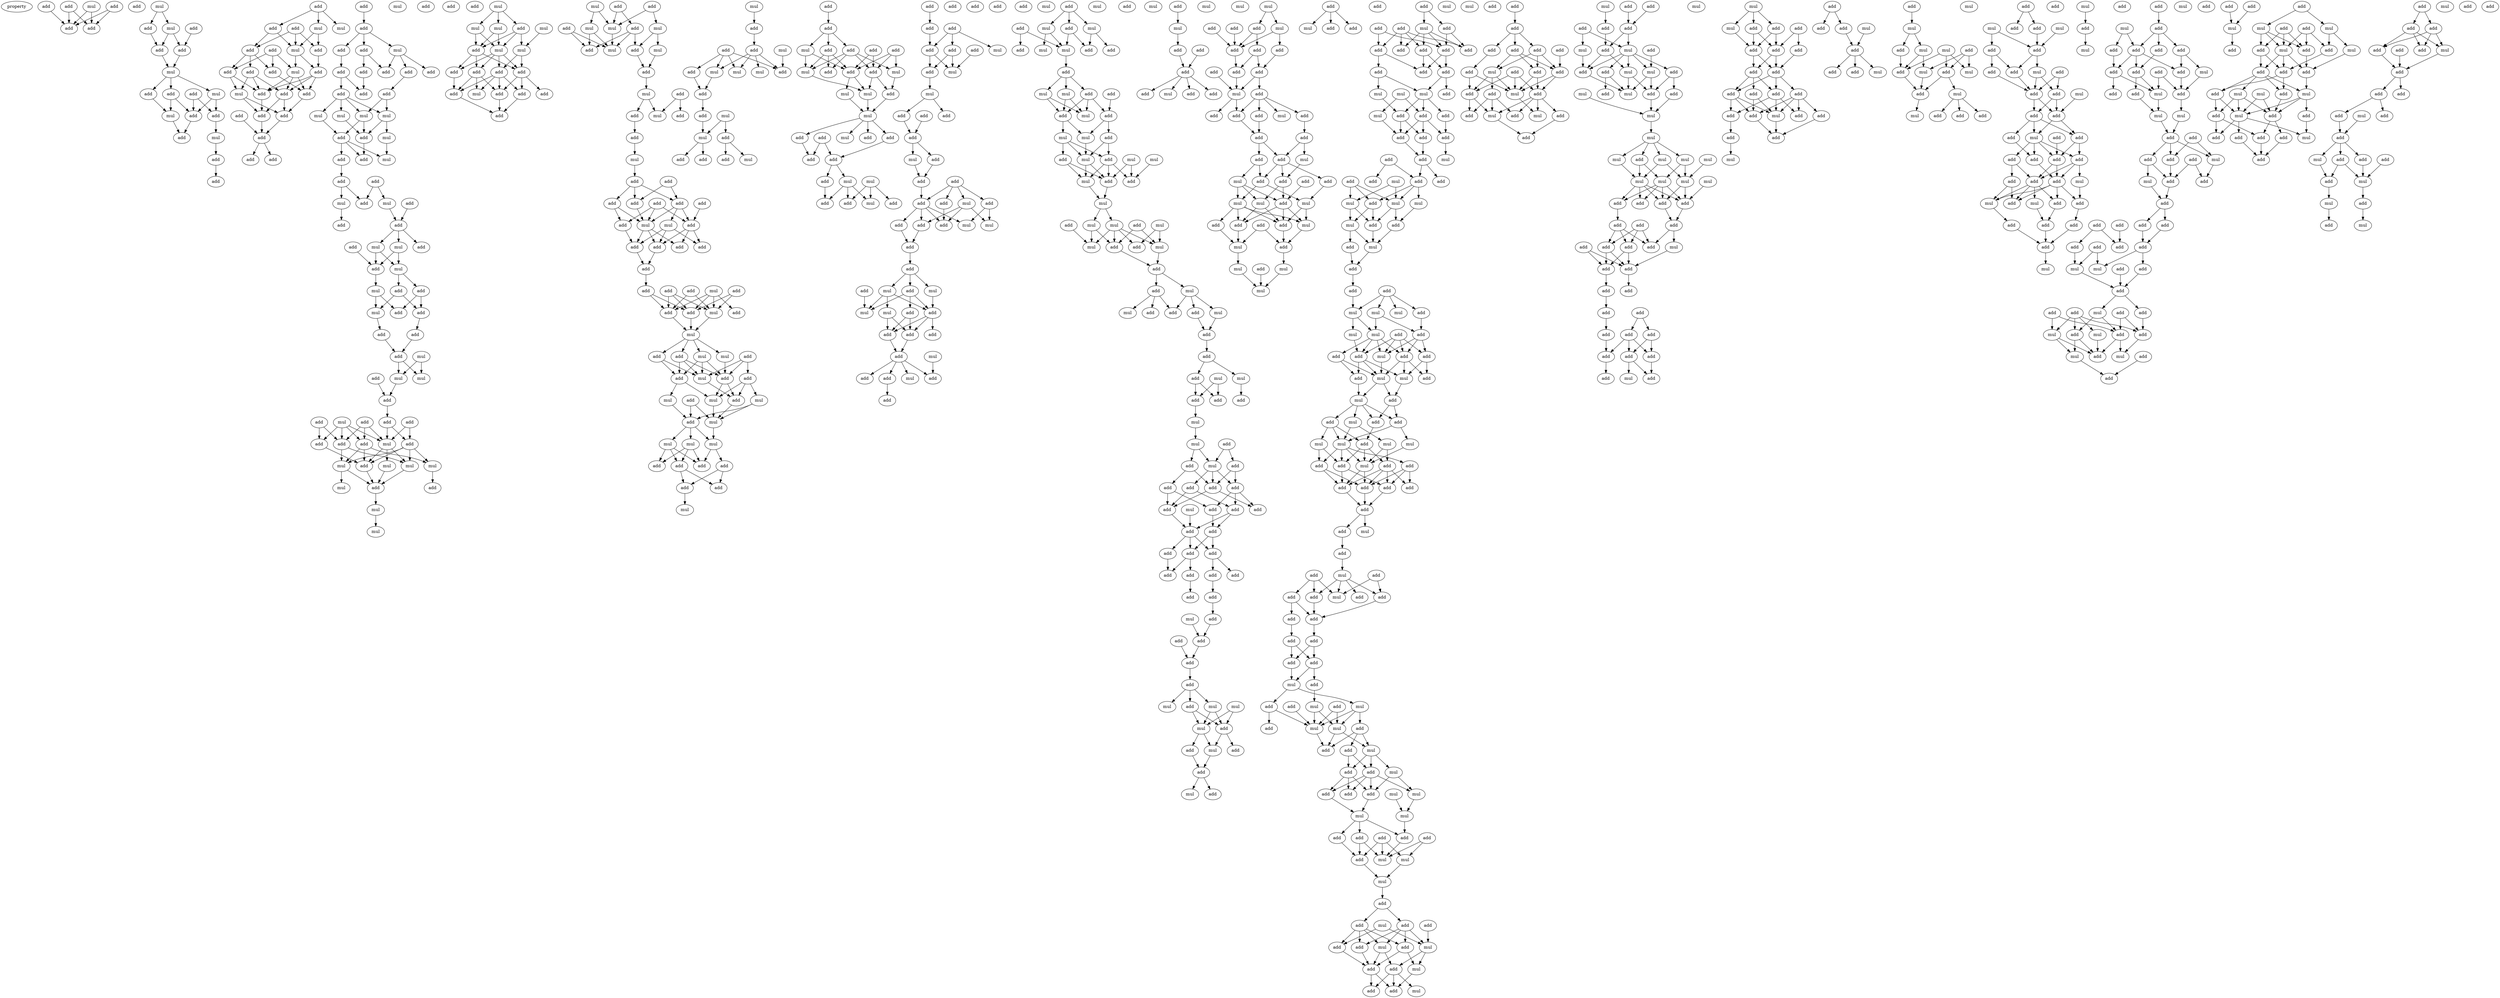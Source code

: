 digraph {
    node [fontcolor=black]
    property [mul=2,lf=1.3]
    0 [ label = add ];
    1 [ label = add ];
    2 [ label = mul ];
    3 [ label = add ];
    4 [ label = add ];
    5 [ label = add ];
    6 [ label = add ];
    7 [ label = mul ];
    8 [ label = mul ];
    9 [ label = add ];
    10 [ label = add ];
    11 [ label = add ];
    12 [ label = add ];
    13 [ label = mul ];
    14 [ label = add ];
    15 [ label = add ];
    16 [ label = add ];
    17 [ label = mul ];
    18 [ label = add ];
    19 [ label = add ];
    20 [ label = mul ];
    21 [ label = add ];
    22 [ label = mul ];
    23 [ label = add ];
    24 [ label = add ];
    25 [ label = add ];
    26 [ label = mul ];
    27 [ label = add ];
    28 [ label = mul ];
    29 [ label = add ];
    30 [ label = add ];
    31 [ label = mul ];
    32 [ label = add ];
    33 [ label = add ];
    34 [ label = mul ];
    35 [ label = add ];
    36 [ label = add ];
    37 [ label = add ];
    38 [ label = add ];
    39 [ label = add ];
    40 [ label = add ];
    41 [ label = add ];
    42 [ label = mul ];
    43 [ label = add ];
    44 [ label = add ];
    45 [ label = add ];
    46 [ label = add ];
    47 [ label = add ];
    48 [ label = add ];
    49 [ label = add ];
    50 [ label = add ];
    51 [ label = add ];
    52 [ label = add ];
    53 [ label = mul ];
    54 [ label = add ];
    55 [ label = add ];
    56 [ label = add ];
    57 [ label = add ];
    58 [ label = add ];
    59 [ label = add ];
    60 [ label = add ];
    61 [ label = add ];
    62 [ label = mul ];
    63 [ label = mul ];
    64 [ label = mul ];
    65 [ label = mul ];
    66 [ label = add ];
    67 [ label = add ];
    68 [ label = mul ];
    69 [ label = add ];
    70 [ label = mul ];
    71 [ label = add ];
    72 [ label = add ];
    73 [ label = add ];
    74 [ label = mul ];
    75 [ label = add ];
    76 [ label = mul ];
    77 [ label = add ];
    78 [ label = add ];
    79 [ label = add ];
    80 [ label = mul ];
    81 [ label = add ];
    82 [ label = add ];
    83 [ label = mul ];
    84 [ label = add ];
    85 [ label = mul ];
    86 [ label = add ];
    87 [ label = mul ];
    88 [ label = add ];
    89 [ label = add ];
    90 [ label = mul ];
    91 [ label = add ];
    92 [ label = add ];
    93 [ label = add ];
    94 [ label = mul ];
    95 [ label = add ];
    96 [ label = add ];
    97 [ label = mul ];
    98 [ label = mul ];
    99 [ label = add ];
    100 [ label = add ];
    101 [ label = add ];
    102 [ label = add ];
    103 [ label = mul ];
    104 [ label = add ];
    105 [ label = add ];
    106 [ label = add ];
    107 [ label = add ];
    108 [ label = add ];
    109 [ label = mul ];
    110 [ label = mul ];
    111 [ label = add ];
    112 [ label = mul ];
    113 [ label = mul ];
    114 [ label = mul ];
    115 [ label = add ];
    116 [ label = add ];
    117 [ label = mul ];
    118 [ label = mul ];
    119 [ label = mul ];
    120 [ label = mul ];
    121 [ label = add ];
    122 [ label = add ];
    123 [ label = add ];
    124 [ label = mul ];
    125 [ label = mul ];
    126 [ label = add ];
    127 [ label = mul ];
    128 [ label = mul ];
    129 [ label = mul ];
    130 [ label = mul ];
    131 [ label = add ];
    132 [ label = add ];
    133 [ label = add ];
    134 [ label = add ];
    135 [ label = add ];
    136 [ label = mul ];
    137 [ label = add ];
    138 [ label = add ];
    139 [ label = add ];
    140 [ label = add ];
    141 [ label = add ];
    142 [ label = add ];
    143 [ label = add ];
    144 [ label = mul ];
    145 [ label = mul ];
    146 [ label = mul ];
    147 [ label = add ];
    148 [ label = add ];
    149 [ label = mul ];
    150 [ label = mul ];
    151 [ label = add ];
    152 [ label = add ];
    153 [ label = mul ];
    154 [ label = add ];
    155 [ label = mul ];
    156 [ label = add ];
    157 [ label = add ];
    158 [ label = add ];
    159 [ label = mul ];
    160 [ label = add ];
    161 [ label = mul ];
    162 [ label = add ];
    163 [ label = add ];
    164 [ label = add ];
    165 [ label = add ];
    166 [ label = add ];
    167 [ label = add ];
    168 [ label = add ];
    169 [ label = add ];
    170 [ label = mul ];
    171 [ label = mul ];
    172 [ label = add ];
    173 [ label = add ];
    174 [ label = add ];
    175 [ label = add ];
    176 [ label = add ];
    177 [ label = add ];
    178 [ label = add ];
    179 [ label = add ];
    180 [ label = add ];
    181 [ label = add ];
    182 [ label = mul ];
    183 [ label = add ];
    184 [ label = add ];
    185 [ label = add ];
    186 [ label = mul ];
    187 [ label = mul ];
    188 [ label = add ];
    189 [ label = add ];
    190 [ label = add ];
    191 [ label = mul ];
    192 [ label = mul ];
    193 [ label = mul ];
    194 [ label = add ];
    195 [ label = add ];
    196 [ label = add ];
    197 [ label = mul ];
    198 [ label = mul ];
    199 [ label = add ];
    200 [ label = add ];
    201 [ label = mul ];
    202 [ label = add ];
    203 [ label = mul ];
    204 [ label = mul ];
    205 [ label = mul ];
    206 [ label = mul ];
    207 [ label = add ];
    208 [ label = add ];
    209 [ label = add ];
    210 [ label = add ];
    211 [ label = add ];
    212 [ label = add ];
    213 [ label = mul ];
    214 [ label = mul ];
    215 [ label = add ];
    216 [ label = add ];
    217 [ label = mul ];
    218 [ label = add ];
    219 [ label = add ];
    220 [ label = mul ];
    221 [ label = mul ];
    222 [ label = add ];
    223 [ label = mul ];
    224 [ label = add ];
    225 [ label = mul ];
    226 [ label = add ];
    227 [ label = mul ];
    228 [ label = add ];
    229 [ label = add ];
    230 [ label = add ];
    231 [ label = add ];
    232 [ label = mul ];
    233 [ label = add ];
    234 [ label = add ];
    235 [ label = add ];
    236 [ label = mul ];
    237 [ label = add ];
    238 [ label = add ];
    239 [ label = add ];
    240 [ label = add ];
    241 [ label = mul ];
    242 [ label = add ];
    243 [ label = mul ];
    244 [ label = add ];
    245 [ label = mul ];
    246 [ label = mul ];
    247 [ label = add ];
    248 [ label = mul ];
    249 [ label = add ];
    250 [ label = add ];
    251 [ label = mul ];
    252 [ label = add ];
    253 [ label = add ];
    254 [ label = add ];
    255 [ label = add ];
    256 [ label = mul ];
    257 [ label = mul ];
    258 [ label = add ];
    259 [ label = add ];
    260 [ label = add ];
    261 [ label = add ];
    262 [ label = mul ];
    263 [ label = add ];
    264 [ label = add ];
    265 [ label = add ];
    266 [ label = add ];
    267 [ label = mul ];
    268 [ label = add ];
    269 [ label = add ];
    270 [ label = add ];
    271 [ label = add ];
    272 [ label = mul ];
    273 [ label = mul ];
    274 [ label = add ];
    275 [ label = add ];
    276 [ label = add ];
    277 [ label = add ];
    278 [ label = add ];
    279 [ label = mul ];
    280 [ label = add ];
    281 [ label = add ];
    282 [ label = add ];
    283 [ label = add ];
    284 [ label = mul ];
    285 [ label = add ];
    286 [ label = add ];
    287 [ label = add ];
    288 [ label = add ];
    289 [ label = add ];
    290 [ label = mul ];
    291 [ label = add ];
    292 [ label = mul ];
    293 [ label = add ];
    294 [ label = add ];
    295 [ label = add ];
    296 [ label = mul ];
    297 [ label = mul ];
    298 [ label = add ];
    299 [ label = mul ];
    300 [ label = mul ];
    301 [ label = add ];
    302 [ label = add ];
    303 [ label = add ];
    304 [ label = add ];
    305 [ label = add ];
    306 [ label = add ];
    307 [ label = mul ];
    308 [ label = add ];
    309 [ label = add ];
    310 [ label = add ];
    311 [ label = mul ];
    312 [ label = add ];
    313 [ label = add ];
    314 [ label = mul ];
    315 [ label = add ];
    316 [ label = mul ];
    317 [ label = add ];
    318 [ label = mul ];
    319 [ label = add ];
    320 [ label = add ];
    321 [ label = add ];
    322 [ label = add ];
    323 [ label = mul ];
    324 [ label = mul ];
    325 [ label = add ];
    326 [ label = add ];
    327 [ label = mul ];
    328 [ label = mul ];
    329 [ label = mul ];
    330 [ label = add ];
    331 [ label = add ];
    332 [ label = add ];
    333 [ label = mul ];
    334 [ label = mul ];
    335 [ label = mul ];
    336 [ label = add ];
    337 [ label = mul ];
    338 [ label = mul ];
    339 [ label = mul ];
    340 [ label = add ];
    341 [ label = add ];
    342 [ label = add ];
    343 [ label = add ];
    344 [ label = mul ];
    345 [ label = mul ];
    346 [ label = mul ];
    347 [ label = add ];
    348 [ label = mul ];
    349 [ label = mul ];
    350 [ label = add ];
    351 [ label = mul ];
    352 [ label = add ];
    353 [ label = add ];
    354 [ label = mul ];
    355 [ label = add ];
    356 [ label = add ];
    357 [ label = mul ];
    358 [ label = add ];
    359 [ label = add ];
    360 [ label = mul ];
    361 [ label = add ];
    362 [ label = add ];
    363 [ label = mul ];
    364 [ label = add ];
    365 [ label = add ];
    366 [ label = mul ];
    367 [ label = mul ];
    368 [ label = add ];
    369 [ label = add ];
    370 [ label = add ];
    371 [ label = add ];
    372 [ label = mul ];
    373 [ label = mul ];
    374 [ label = add ];
    375 [ label = add ];
    376 [ label = mul ];
    377 [ label = add ];
    378 [ label = add ];
    379 [ label = add ];
    380 [ label = add ];
    381 [ label = add ];
    382 [ label = add ];
    383 [ label = mul ];
    384 [ label = add ];
    385 [ label = add ];
    386 [ label = add ];
    387 [ label = add ];
    388 [ label = add ];
    389 [ label = add ];
    390 [ label = add ];
    391 [ label = add ];
    392 [ label = add ];
    393 [ label = add ];
    394 [ label = add ];
    395 [ label = add ];
    396 [ label = add ];
    397 [ label = add ];
    398 [ label = mul ];
    399 [ label = add ];
    400 [ label = add ];
    401 [ label = add ];
    402 [ label = add ];
    403 [ label = add ];
    404 [ label = mul ];
    405 [ label = add ];
    406 [ label = mul ];
    407 [ label = mul ];
    408 [ label = mul ];
    409 [ label = mul ];
    410 [ label = add ];
    411 [ label = mul ];
    412 [ label = add ];
    413 [ label = add ];
    414 [ label = add ];
    415 [ label = mul ];
    416 [ label = add ];
    417 [ label = add ];
    418 [ label = mul ];
    419 [ label = mul ];
    420 [ label = add ];
    421 [ label = add ];
    422 [ label = add ];
    423 [ label = add ];
    424 [ label = mul ];
    425 [ label = add ];
    426 [ label = mul ];
    427 [ label = add ];
    428 [ label = mul ];
    429 [ label = add ];
    430 [ label = add ];
    431 [ label = add ];
    432 [ label = mul ];
    433 [ label = add ];
    434 [ label = add ];
    435 [ label = add ];
    436 [ label = add ];
    437 [ label = add ];
    438 [ label = add ];
    439 [ label = add ];
    440 [ label = mul ];
    441 [ label = add ];
    442 [ label = mul ];
    443 [ label = add ];
    444 [ label = add ];
    445 [ label = add ];
    446 [ label = add ];
    447 [ label = add ];
    448 [ label = add ];
    449 [ label = mul ];
    450 [ label = add ];
    451 [ label = add ];
    452 [ label = add ];
    453 [ label = mul ];
    454 [ label = add ];
    455 [ label = add ];
    456 [ label = mul ];
    457 [ label = mul ];
    458 [ label = mul ];
    459 [ label = add ];
    460 [ label = add ];
    461 [ label = add ];
    462 [ label = add ];
    463 [ label = mul ];
    464 [ label = add ];
    465 [ label = mul ];
    466 [ label = add ];
    467 [ label = mul ];
    468 [ label = add ];
    469 [ label = mul ];
    470 [ label = mul ];
    471 [ label = add ];
    472 [ label = mul ];
    473 [ label = add ];
    474 [ label = add ];
    475 [ label = add ];
    476 [ label = add ];
    477 [ label = mul ];
    478 [ label = add ];
    479 [ label = add ];
    480 [ label = add ];
    481 [ label = add ];
    482 [ label = add ];
    483 [ label = add ];
    484 [ label = add ];
    485 [ label = add ];
    486 [ label = add ];
    487 [ label = add ];
    488 [ label = add ];
    489 [ label = mul ];
    490 [ label = mul ];
    491 [ label = add ];
    492 [ label = mul ];
    493 [ label = add ];
    494 [ label = mul ];
    495 [ label = add ];
    496 [ label = add ];
    497 [ label = add ];
    498 [ label = add ];
    499 [ label = add ];
    500 [ label = add ];
    501 [ label = add ];
    502 [ label = mul ];
    503 [ label = add ];
    504 [ label = mul ];
    505 [ label = add ];
    506 [ label = add ];
    507 [ label = add ];
    508 [ label = mul ];
    509 [ label = mul ];
    510 [ label = add ];
    511 [ label = mul ];
    512 [ label = mul ];
    513 [ label = add ];
    514 [ label = add ];
    515 [ label = mul ];
    516 [ label = add ];
    517 [ label = add ];
    518 [ label = add ];
    519 [ label = add ];
    520 [ label = add ];
    521 [ label = mul ];
    522 [ label = mul ];
    523 [ label = mul ];
    524 [ label = add ];
    525 [ label = add ];
    526 [ label = mul ];
    527 [ label = mul ];
    528 [ label = add ];
    529 [ label = mul ];
    530 [ label = add ];
    531 [ label = add ];
    532 [ label = add ];
    533 [ label = add ];
    534 [ label = mul ];
    535 [ label = mul ];
    536 [ label = mul ];
    537 [ label = add ];
    538 [ label = mul ];
    539 [ label = add ];
    540 [ label = add ];
    541 [ label = add ];
    542 [ label = mul ];
    543 [ label = add ];
    544 [ label = mul ];
    545 [ label = mul ];
    546 [ label = add ];
    547 [ label = mul ];
    548 [ label = mul ];
    549 [ label = add ];
    550 [ label = add ];
    551 [ label = add ];
    552 [ label = mul ];
    553 [ label = add ];
    554 [ label = add ];
    555 [ label = add ];
    556 [ label = add ];
    557 [ label = add ];
    558 [ label = add ];
    559 [ label = mul ];
    560 [ label = add ];
    561 [ label = mul ];
    562 [ label = add ];
    563 [ label = add ];
    564 [ label = mul ];
    565 [ label = add ];
    566 [ label = mul ];
    567 [ label = add ];
    568 [ label = add ];
    569 [ label = add ];
    570 [ label = add ];
    571 [ label = add ];
    572 [ label = add ];
    573 [ label = add ];
    574 [ label = add ];
    575 [ label = add ];
    576 [ label = add ];
    577 [ label = add ];
    578 [ label = mul ];
    579 [ label = add ];
    580 [ label = add ];
    581 [ label = add ];
    582 [ label = mul ];
    583 [ label = mul ];
    584 [ label = add ];
    585 [ label = mul ];
    586 [ label = mul ];
    587 [ label = add ];
    588 [ label = add ];
    589 [ label = add ];
    590 [ label = mul ];
    591 [ label = add ];
    592 [ label = add ];
    593 [ label = mul ];
    594 [ label = add ];
    595 [ label = mul ];
    596 [ label = mul ];
    597 [ label = add ];
    598 [ label = add ];
    599 [ label = add ];
    600 [ label = mul ];
    601 [ label = mul ];
    602 [ label = add ];
    603 [ label = add ];
    604 [ label = add ];
    605 [ label = add ];
    606 [ label = add ];
    607 [ label = mul ];
    608 [ label = mul ];
    609 [ label = add ];
    610 [ label = mul ];
    611 [ label = add ];
    612 [ label = add ];
    613 [ label = mul ];
    614 [ label = add ];
    615 [ label = add ];
    616 [ label = mul ];
    617 [ label = mul ];
    618 [ label = add ];
    619 [ label = add ];
    620 [ label = add ];
    621 [ label = add ];
    622 [ label = mul ];
    623 [ label = add ];
    624 [ label = add ];
    625 [ label = mul ];
    626 [ label = add ];
    627 [ label = add ];
    628 [ label = add ];
    629 [ label = add ];
    630 [ label = add ];
    631 [ label = add ];
    632 [ label = add ];
    633 [ label = add ];
    634 [ label = add ];
    635 [ label = add ];
    636 [ label = add ];
    637 [ label = mul ];
    638 [ label = add ];
    639 [ label = add ];
    640 [ label = add ];
    641 [ label = mul ];
    642 [ label = add ];
    643 [ label = mul ];
    644 [ label = mul ];
    645 [ label = add ];
    646 [ label = add ];
    647 [ label = add ];
    648 [ label = mul ];
    649 [ label = add ];
    650 [ label = add ];
    651 [ label = add ];
    652 [ label = add ];
    653 [ label = add ];
    654 [ label = add ];
    655 [ label = mul ];
    656 [ label = add ];
    657 [ label = mul ];
    658 [ label = add ];
    659 [ label = mul ];
    660 [ label = add ];
    661 [ label = add ];
    662 [ label = mul ];
    663 [ label = mul ];
    664 [ label = add ];
    665 [ label = mul ];
    666 [ label = add ];
    667 [ label = add ];
    668 [ label = mul ];
    669 [ label = mul ];
    670 [ label = mul ];
    671 [ label = add ];
    672 [ label = mul ];
    673 [ label = mul ];
    674 [ label = mul ];
    675 [ label = mul ];
    676 [ label = mul ];
    677 [ label = mul ];
    678 [ label = mul ];
    679 [ label = add ];
    680 [ label = add ];
    681 [ label = add ];
    682 [ label = add ];
    683 [ label = add ];
    684 [ label = add ];
    685 [ label = add ];
    686 [ label = add ];
    687 [ label = add ];
    688 [ label = mul ];
    689 [ label = add ];
    690 [ label = add ];
    691 [ label = add ];
    692 [ label = add ];
    693 [ label = add ];
    694 [ label = add ];
    695 [ label = add ];
    696 [ label = add ];
    697 [ label = add ];
    698 [ label = add ];
    699 [ label = add ];
    700 [ label = add ];
    701 [ label = add ];
    702 [ label = add ];
    703 [ label = mul ];
    704 [ label = add ];
    705 [ label = add ];
    706 [ label = mul ];
    707 [ label = mul ];
    708 [ label = mul ];
    709 [ label = add ];
    710 [ label = add ];
    711 [ label = add ];
    712 [ label = add ];
    713 [ label = add ];
    714 [ label = add ];
    715 [ label = add ];
    716 [ label = add ];
    717 [ label = add ];
    718 [ label = add ];
    719 [ label = add ];
    720 [ label = add ];
    721 [ label = mul ];
    722 [ label = add ];
    723 [ label = add ];
    724 [ label = add ];
    725 [ label = add ];
    726 [ label = add ];
    727 [ label = add ];
    728 [ label = mul ];
    729 [ label = add ];
    730 [ label = add ];
    731 [ label = add ];
    732 [ label = mul ];
    733 [ label = add ];
    734 [ label = add ];
    735 [ label = mul ];
    736 [ label = add ];
    737 [ label = add ];
    738 [ label = mul ];
    739 [ label = mul ];
    740 [ label = add ];
    741 [ label = mul ];
    742 [ label = add ];
    743 [ label = mul ];
    744 [ label = add ];
    745 [ label = mul ];
    746 [ label = mul ];
    747 [ label = add ];
    748 [ label = mul ];
    749 [ label = add ];
    750 [ label = mul ];
    751 [ label = add ];
    752 [ label = add ];
    753 [ label = add ];
    754 [ label = add ];
    755 [ label = add ];
    756 [ label = add ];
    757 [ label = mul ];
    758 [ label = mul ];
    759 [ label = add ];
    760 [ label = add ];
    761 [ label = add ];
    762 [ label = add ];
    763 [ label = add ];
    764 [ label = add ];
    765 [ label = mul ];
    766 [ label = add ];
    767 [ label = add ];
    768 [ label = mul ];
    769 [ label = add ];
    770 [ label = add ];
    771 [ label = add ];
    772 [ label = mul ];
    773 [ label = add ];
    774 [ label = add ];
    775 [ label = add ];
    776 [ label = add ];
    777 [ label = add ];
    778 [ label = add ];
    779 [ label = add ];
    780 [ label = mul ];
    781 [ label = add ];
    782 [ label = add ];
    783 [ label = add ];
    784 [ label = mul ];
    785 [ label = add ];
    786 [ label = mul ];
    787 [ label = add ];
    788 [ label = add ];
    789 [ label = add ];
    790 [ label = add ];
    791 [ label = add ];
    792 [ label = mul ];
    793 [ label = add ];
    794 [ label = mul ];
    795 [ label = add ];
    796 [ label = mul ];
    797 [ label = add ];
    798 [ label = add ];
    799 [ label = mul ];
    800 [ label = add ];
    801 [ label = add ];
    802 [ label = add ];
    803 [ label = add ];
    804 [ label = add ];
    805 [ label = add ];
    806 [ label = mul ];
    807 [ label = add ];
    808 [ label = add ];
    809 [ label = add ];
    810 [ label = add ];
    811 [ label = mul ];
    812 [ label = add ];
    813 [ label = mul ];
    814 [ label = mul ];
    815 [ label = add ];
    816 [ label = add ];
    817 [ label = add ];
    818 [ label = mul ];
    819 [ label = add ];
    820 [ label = mul ];
    821 [ label = add ];
    822 [ label = mul ];
    823 [ label = add ];
    824 [ label = add ];
    825 [ label = add ];
    826 [ label = add ];
    827 [ label = add ];
    828 [ label = add ];
    829 [ label = add ];
    830 [ label = add ];
    831 [ label = add ];
    832 [ label = add ];
    833 [ label = add ];
    834 [ label = add ];
    835 [ label = mul ];
    836 [ label = add ];
    837 [ label = mul ];
    838 [ label = add ];
    839 [ label = add ];
    840 [ label = mul ];
    841 [ label = add ];
    842 [ label = add ];
    843 [ label = add ];
    844 [ label = mul ];
    845 [ label = add ];
    846 [ label = add ];
    847 [ label = mul ];
    848 [ label = add ];
    849 [ label = add ];
    850 [ label = add ];
    851 [ label = mul ];
    852 [ label = mul ];
    853 [ label = add ];
    854 [ label = add ];
    855 [ label = add ];
    856 [ label = add ];
    857 [ label = mul ];
    858 [ label = add ];
    859 [ label = add ];
    860 [ label = mul ];
    861 [ label = mul ];
    862 [ label = add ];
    863 [ label = add ];
    864 [ label = add ];
    865 [ label = mul ];
    866 [ label = mul ];
    867 [ label = add ];
    868 [ label = add ];
    869 [ label = add ];
    870 [ label = add ];
    871 [ label = add ];
    872 [ label = mul ];
    873 [ label = add ];
    874 [ label = add ];
    875 [ label = mul ];
    876 [ label = mul ];
    877 [ label = add ];
    878 [ label = add ];
    879 [ label = mul ];
    880 [ label = add ];
    881 [ label = add ];
    882 [ label = add ];
    883 [ label = add ];
    884 [ label = mul ];
    885 [ label = add ];
    886 [ label = add ];
    887 [ label = add ];
    888 [ label = add ];
    889 [ label = add ];
    890 [ label = mul ];
    891 [ label = add ];
    892 [ label = add ];
    893 [ label = add ];
    894 [ label = add ];
    895 [ label = add ];
    896 [ label = add ];
    897 [ label = add ];
    898 [ label = add ];
    899 [ label = mul ];
    900 [ label = mul ];
    901 [ label = add ];
    902 [ label = mul ];
    903 [ label = add ];
    904 [ label = add ];
    905 [ label = add ];
    906 [ label = add ];
    907 [ label = mul ];
    908 [ label = add ];
    909 [ label = add ];
    910 [ label = mul ];
    911 [ label = add ];
    912 [ label = mul ];
    913 [ label = add ];
    0 -> 5 [ name = 0 ];
    1 -> 5 [ name = 1 ];
    1 -> 6 [ name = 2 ];
    2 -> 5 [ name = 3 ];
    2 -> 6 [ name = 4 ];
    3 -> 5 [ name = 5 ];
    3 -> 6 [ name = 6 ];
    7 -> 8 [ name = 7 ];
    7 -> 10 [ name = 8 ];
    8 -> 11 [ name = 9 ];
    8 -> 12 [ name = 10 ];
    9 -> 12 [ name = 11 ];
    10 -> 11 [ name = 12 ];
    11 -> 13 [ name = 13 ];
    12 -> 13 [ name = 14 ];
    13 -> 14 [ name = 15 ];
    13 -> 16 [ name = 16 ];
    13 -> 17 [ name = 17 ];
    14 -> 18 [ name = 18 ];
    14 -> 20 [ name = 19 ];
    15 -> 18 [ name = 20 ];
    15 -> 19 [ name = 21 ];
    16 -> 20 [ name = 22 ];
    17 -> 18 [ name = 23 ];
    17 -> 19 [ name = 24 ];
    18 -> 21 [ name = 25 ];
    19 -> 22 [ name = 26 ];
    20 -> 21 [ name = 27 ];
    22 -> 23 [ name = 28 ];
    23 -> 24 [ name = 29 ];
    25 -> 26 [ name = 30 ];
    25 -> 27 [ name = 31 ];
    25 -> 28 [ name = 32 ];
    26 -> 30 [ name = 33 ];
    26 -> 31 [ name = 34 ];
    27 -> 31 [ name = 35 ];
    27 -> 33 [ name = 36 ];
    29 -> 30 [ name = 37 ];
    29 -> 31 [ name = 38 ];
    29 -> 33 [ name = 39 ];
    30 -> 38 [ name = 40 ];
    31 -> 34 [ name = 41 ];
    31 -> 38 [ name = 42 ];
    32 -> 34 [ name = 43 ];
    32 -> 35 [ name = 44 ];
    32 -> 37 [ name = 45 ];
    33 -> 35 [ name = 46 ];
    33 -> 36 [ name = 47 ];
    33 -> 37 [ name = 48 ];
    34 -> 39 [ name = 49 ];
    34 -> 40 [ name = 50 ];
    34 -> 41 [ name = 51 ];
    35 -> 41 [ name = 52 ];
    35 -> 42 [ name = 53 ];
    36 -> 40 [ name = 54 ];
    36 -> 41 [ name = 55 ];
    36 -> 42 [ name = 56 ];
    37 -> 39 [ name = 57 ];
    38 -> 39 [ name = 58 ];
    38 -> 40 [ name = 59 ];
    38 -> 41 [ name = 60 ];
    39 -> 45 [ name = 61 ];
    40 -> 44 [ name = 62 ];
    40 -> 45 [ name = 63 ];
    41 -> 44 [ name = 64 ];
    42 -> 44 [ name = 65 ];
    42 -> 45 [ name = 66 ];
    43 -> 46 [ name = 67 ];
    44 -> 46 [ name = 68 ];
    45 -> 46 [ name = 69 ];
    46 -> 48 [ name = 70 ];
    46 -> 49 [ name = 71 ];
    47 -> 50 [ name = 72 ];
    50 -> 51 [ name = 73 ];
    50 -> 52 [ name = 74 ];
    50 -> 53 [ name = 75 ];
    51 -> 54 [ name = 76 ];
    51 -> 56 [ name = 77 ];
    52 -> 57 [ name = 78 ];
    53 -> 55 [ name = 79 ];
    53 -> 56 [ name = 80 ];
    53 -> 58 [ name = 81 ];
    54 -> 60 [ name = 82 ];
    55 -> 59 [ name = 83 ];
    57 -> 60 [ name = 84 ];
    57 -> 61 [ name = 85 ];
    59 -> 64 [ name = 86 ];
    59 -> 65 [ name = 87 ];
    61 -> 62 [ name = 88 ];
    61 -> 63 [ name = 89 ];
    61 -> 64 [ name = 90 ];
    61 -> 65 [ name = 91 ];
    62 -> 67 [ name = 92 ];
    63 -> 66 [ name = 93 ];
    64 -> 66 [ name = 94 ];
    64 -> 67 [ name = 95 ];
    65 -> 67 [ name = 96 ];
    65 -> 68 [ name = 97 ];
    66 -> 69 [ name = 98 ];
    66 -> 70 [ name = 99 ];
    66 -> 71 [ name = 100 ];
    67 -> 69 [ name = 101 ];
    68 -> 70 [ name = 102 ];
    71 -> 72 [ name = 103 ];
    72 -> 74 [ name = 104 ];
    72 -> 77 [ name = 105 ];
    73 -> 76 [ name = 106 ];
    73 -> 77 [ name = 107 ];
    74 -> 78 [ name = 108 ];
    75 -> 79 [ name = 109 ];
    76 -> 79 [ name = 110 ];
    79 -> 80 [ name = 111 ];
    79 -> 82 [ name = 112 ];
    79 -> 83 [ name = 113 ];
    80 -> 84 [ name = 114 ];
    80 -> 85 [ name = 115 ];
    81 -> 84 [ name = 116 ];
    83 -> 84 [ name = 117 ];
    83 -> 85 [ name = 118 ];
    84 -> 87 [ name = 119 ];
    85 -> 86 [ name = 120 ];
    85 -> 88 [ name = 121 ];
    86 -> 89 [ name = 122 ];
    86 -> 90 [ name = 123 ];
    87 -> 90 [ name = 124 ];
    87 -> 91 [ name = 125 ];
    88 -> 89 [ name = 126 ];
    88 -> 91 [ name = 127 ];
    89 -> 92 [ name = 128 ];
    90 -> 93 [ name = 129 ];
    92 -> 95 [ name = 130 ];
    93 -> 95 [ name = 131 ];
    94 -> 97 [ name = 132 ];
    94 -> 98 [ name = 133 ];
    95 -> 97 [ name = 134 ];
    95 -> 98 [ name = 135 ];
    96 -> 99 [ name = 136 ];
    98 -> 99 [ name = 137 ];
    99 -> 102 [ name = 138 ];
    100 -> 105 [ name = 139 ];
    100 -> 106 [ name = 140 ];
    100 -> 109 [ name = 141 ];
    101 -> 107 [ name = 142 ];
    101 -> 109 [ name = 143 ];
    102 -> 107 [ name = 144 ];
    102 -> 109 [ name = 145 ];
    103 -> 105 [ name = 146 ];
    103 -> 106 [ name = 147 ];
    103 -> 108 [ name = 148 ];
    103 -> 109 [ name = 149 ];
    104 -> 105 [ name = 150 ];
    104 -> 108 [ name = 151 ];
    105 -> 110 [ name = 152 ];
    105 -> 114 [ name = 153 ];
    106 -> 110 [ name = 154 ];
    106 -> 111 [ name = 155 ];
    106 -> 112 [ name = 156 ];
    107 -> 110 [ name = 157 ];
    107 -> 111 [ name = 158 ];
    107 -> 112 [ name = 159 ];
    107 -> 114 [ name = 160 ];
    108 -> 111 [ name = 161 ];
    109 -> 111 [ name = 162 ];
    109 -> 113 [ name = 163 ];
    109 -> 114 [ name = 164 ];
    110 -> 116 [ name = 165 ];
    110 -> 117 [ name = 166 ];
    111 -> 116 [ name = 167 ];
    112 -> 115 [ name = 168 ];
    113 -> 116 [ name = 169 ];
    114 -> 116 [ name = 170 ];
    116 -> 118 [ name = 171 ];
    118 -> 120 [ name = 172 ];
    124 -> 125 [ name = 173 ];
    124 -> 126 [ name = 174 ];
    124 -> 128 [ name = 175 ];
    125 -> 129 [ name = 176 ];
    125 -> 131 [ name = 177 ];
    126 -> 129 [ name = 178 ];
    126 -> 130 [ name = 179 ];
    126 -> 131 [ name = 180 ];
    127 -> 130 [ name = 181 ];
    128 -> 129 [ name = 182 ];
    128 -> 131 [ name = 183 ];
    129 -> 132 [ name = 184 ];
    129 -> 133 [ name = 185 ];
    129 -> 134 [ name = 186 ];
    129 -> 135 [ name = 187 ];
    130 -> 133 [ name = 188 ];
    130 -> 134 [ name = 189 ];
    131 -> 132 [ name = 190 ];
    131 -> 133 [ name = 191 ];
    131 -> 135 [ name = 192 ];
    132 -> 136 [ name = 193 ];
    132 -> 138 [ name = 194 ];
    132 -> 140 [ name = 195 ];
    133 -> 137 [ name = 196 ];
    133 -> 138 [ name = 197 ];
    133 -> 139 [ name = 198 ];
    134 -> 136 [ name = 199 ];
    134 -> 138 [ name = 200 ];
    134 -> 139 [ name = 201 ];
    134 -> 140 [ name = 202 ];
    135 -> 140 [ name = 203 ];
    138 -> 141 [ name = 204 ];
    139 -> 141 [ name = 205 ];
    140 -> 141 [ name = 206 ];
    142 -> 147 [ name = 207 ];
    142 -> 149 [ name = 208 ];
    143 -> 146 [ name = 209 ];
    143 -> 149 [ name = 210 ];
    144 -> 145 [ name = 211 ];
    144 -> 149 [ name = 212 ];
    145 -> 150 [ name = 213 ];
    145 -> 151 [ name = 214 ];
    146 -> 152 [ name = 215 ];
    146 -> 153 [ name = 216 ];
    147 -> 150 [ name = 217 ];
    147 -> 151 [ name = 218 ];
    147 -> 152 [ name = 219 ];
    148 -> 150 [ name = 220 ];
    148 -> 151 [ name = 221 ];
    149 -> 150 [ name = 222 ];
    152 -> 154 [ name = 223 ];
    153 -> 154 [ name = 224 ];
    154 -> 155 [ name = 225 ];
    155 -> 157 [ name = 226 ];
    155 -> 159 [ name = 227 ];
    156 -> 158 [ name = 228 ];
    156 -> 159 [ name = 229 ];
    157 -> 160 [ name = 230 ];
    160 -> 161 [ name = 231 ];
    161 -> 163 [ name = 232 ];
    162 -> 164 [ name = 233 ];
    162 -> 166 [ name = 234 ];
    163 -> 164 [ name = 235 ];
    163 -> 165 [ name = 236 ];
    163 -> 166 [ name = 237 ];
    164 -> 170 [ name = 238 ];
    164 -> 171 [ name = 239 ];
    164 -> 172 [ name = 240 ];
    165 -> 169 [ name = 241 ];
    165 -> 171 [ name = 242 ];
    166 -> 171 [ name = 243 ];
    167 -> 172 [ name = 244 ];
    168 -> 169 [ name = 245 ];
    168 -> 171 [ name = 246 ];
    168 -> 172 [ name = 247 ];
    169 -> 173 [ name = 248 ];
    170 -> 173 [ name = 249 ];
    170 -> 174 [ name = 250 ];
    170 -> 176 [ name = 251 ];
    171 -> 173 [ name = 252 ];
    171 -> 175 [ name = 253 ];
    171 -> 176 [ name = 254 ];
    172 -> 174 [ name = 255 ];
    172 -> 175 [ name = 256 ];
    172 -> 176 [ name = 257 ];
    173 -> 177 [ name = 258 ];
    176 -> 177 [ name = 259 ];
    177 -> 181 [ name = 260 ];
    178 -> 183 [ name = 261 ];
    178 -> 184 [ name = 262 ];
    178 -> 186 [ name = 263 ];
    179 -> 183 [ name = 264 ];
    179 -> 186 [ name = 265 ];
    180 -> 184 [ name = 266 ];
    180 -> 186 [ name = 267 ];
    181 -> 183 [ name = 268 ];
    181 -> 184 [ name = 269 ];
    182 -> 183 [ name = 270 ];
    182 -> 184 [ name = 271 ];
    182 -> 185 [ name = 272 ];
    182 -> 186 [ name = 273 ];
    183 -> 187 [ name = 274 ];
    184 -> 187 [ name = 275 ];
    186 -> 187 [ name = 276 ];
    187 -> 188 [ name = 277 ];
    187 -> 189 [ name = 278 ];
    187 -> 191 [ name = 279 ];
    187 -> 192 [ name = 280 ];
    188 -> 193 [ name = 281 ];
    188 -> 195 [ name = 282 ];
    189 -> 193 [ name = 283 ];
    189 -> 194 [ name = 284 ];
    189 -> 195 [ name = 285 ];
    190 -> 193 [ name = 286 ];
    190 -> 194 [ name = 287 ];
    190 -> 196 [ name = 288 ];
    191 -> 194 [ name = 289 ];
    192 -> 193 [ name = 290 ];
    192 -> 194 [ name = 291 ];
    192 -> 195 [ name = 292 ];
    193 -> 199 [ name = 293 ];
    194 -> 199 [ name = 294 ];
    194 -> 201 [ name = 295 ];
    195 -> 197 [ name = 296 ];
    195 -> 201 [ name = 297 ];
    196 -> 198 [ name = 298 ];
    196 -> 199 [ name = 299 ];
    196 -> 201 [ name = 300 ];
    197 -> 202 [ name = 301 ];
    198 -> 202 [ name = 302 ];
    198 -> 203 [ name = 303 ];
    199 -> 203 [ name = 304 ];
    200 -> 202 [ name = 305 ];
    200 -> 203 [ name = 306 ];
    201 -> 203 [ name = 307 ];
    202 -> 204 [ name = 308 ];
    202 -> 205 [ name = 309 ];
    202 -> 206 [ name = 310 ];
    203 -> 205 [ name = 311 ];
    204 -> 207 [ name = 312 ];
    204 -> 208 [ name = 313 ];
    204 -> 210 [ name = 314 ];
    205 -> 207 [ name = 315 ];
    205 -> 209 [ name = 316 ];
    206 -> 207 [ name = 317 ];
    206 -> 208 [ name = 318 ];
    206 -> 210 [ name = 319 ];
    209 -> 211 [ name = 320 ];
    209 -> 212 [ name = 321 ];
    210 -> 211 [ name = 322 ];
    210 -> 212 [ name = 323 ];
    211 -> 213 [ name = 324 ];
    214 -> 215 [ name = 325 ];
    215 -> 216 [ name = 326 ];
    216 -> 220 [ name = 327 ];
    216 -> 221 [ name = 328 ];
    216 -> 222 [ name = 329 ];
    216 -> 223 [ name = 330 ];
    217 -> 222 [ name = 331 ];
    218 -> 219 [ name = 332 ];
    218 -> 220 [ name = 333 ];
    218 -> 221 [ name = 334 ];
    218 -> 222 [ name = 335 ];
    219 -> 224 [ name = 336 ];
    221 -> 224 [ name = 337 ];
    224 -> 226 [ name = 338 ];
    225 -> 227 [ name = 339 ];
    225 -> 228 [ name = 340 ];
    226 -> 227 [ name = 341 ];
    227 -> 230 [ name = 342 ];
    227 -> 233 [ name = 343 ];
    228 -> 231 [ name = 344 ];
    228 -> 232 [ name = 345 ];
    229 -> 234 [ name = 346 ];
    234 -> 236 [ name = 347 ];
    234 -> 237 [ name = 348 ];
    234 -> 239 [ name = 349 ];
    235 -> 240 [ name = 350 ];
    235 -> 244 [ name = 351 ];
    236 -> 241 [ name = 352 ];
    236 -> 244 [ name = 353 ];
    237 -> 240 [ name = 354 ];
    237 -> 241 [ name = 355 ];
    237 -> 242 [ name = 356 ];
    237 -> 243 [ name = 357 ];
    238 -> 240 [ name = 358 ];
    238 -> 243 [ name = 359 ];
    238 -> 244 [ name = 360 ];
    239 -> 241 [ name = 361 ];
    239 -> 242 [ name = 362 ];
    239 -> 244 [ name = 363 ];
    240 -> 245 [ name = 364 ];
    240 -> 247 [ name = 365 ];
    241 -> 245 [ name = 366 ];
    243 -> 247 [ name = 367 ];
    244 -> 245 [ name = 368 ];
    244 -> 246 [ name = 369 ];
    245 -> 248 [ name = 370 ];
    246 -> 248 [ name = 371 ];
    247 -> 248 [ name = 372 ];
    248 -> 249 [ name = 373 ];
    248 -> 250 [ name = 374 ];
    248 -> 251 [ name = 375 ];
    248 -> 252 [ name = 376 ];
    250 -> 255 [ name = 377 ];
    252 -> 254 [ name = 378 ];
    253 -> 254 [ name = 379 ];
    253 -> 255 [ name = 380 ];
    255 -> 257 [ name = 381 ];
    255 -> 258 [ name = 382 ];
    256 -> 260 [ name = 383 ];
    256 -> 261 [ name = 384 ];
    256 -> 262 [ name = 385 ];
    257 -> 259 [ name = 386 ];
    257 -> 261 [ name = 387 ];
    257 -> 262 [ name = 388 ];
    258 -> 259 [ name = 389 ];
    263 -> 264 [ name = 390 ];
    264 -> 268 [ name = 391 ];
    265 -> 267 [ name = 392 ];
    265 -> 268 [ name = 393 ];
    265 -> 269 [ name = 394 ];
    266 -> 272 [ name = 395 ];
    268 -> 270 [ name = 396 ];
    268 -> 272 [ name = 397 ];
    269 -> 270 [ name = 398 ];
    269 -> 272 [ name = 399 ];
    270 -> 273 [ name = 400 ];
    273 -> 274 [ name = 401 ];
    273 -> 275 [ name = 402 ];
    274 -> 278 [ name = 403 ];
    277 -> 278 [ name = 404 ];
    278 -> 279 [ name = 405 ];
    278 -> 280 [ name = 406 ];
    279 -> 283 [ name = 407 ];
    280 -> 283 [ name = 408 ];
    282 -> 284 [ name = 409 ];
    282 -> 285 [ name = 410 ];
    282 -> 286 [ name = 411 ];
    282 -> 287 [ name = 412 ];
    283 -> 286 [ name = 413 ];
    284 -> 288 [ name = 414 ];
    284 -> 289 [ name = 415 ];
    284 -> 290 [ name = 416 ];
    285 -> 289 [ name = 417 ];
    286 -> 288 [ name = 418 ];
    286 -> 289 [ name = 419 ];
    286 -> 291 [ name = 420 ];
    286 -> 292 [ name = 421 ];
    287 -> 290 [ name = 422 ];
    287 -> 292 [ name = 423 ];
    288 -> 293 [ name = 424 ];
    291 -> 293 [ name = 425 ];
    293 -> 294 [ name = 426 ];
    294 -> 295 [ name = 427 ];
    294 -> 296 [ name = 428 ];
    294 -> 297 [ name = 429 ];
    295 -> 300 [ name = 430 ];
    295 -> 301 [ name = 431 ];
    295 -> 302 [ name = 432 ];
    296 -> 302 [ name = 433 ];
    297 -> 299 [ name = 434 ];
    297 -> 300 [ name = 435 ];
    297 -> 302 [ name = 436 ];
    298 -> 300 [ name = 437 ];
    299 -> 304 [ name = 438 ];
    299 -> 305 [ name = 439 ];
    301 -> 304 [ name = 440 ];
    301 -> 305 [ name = 441 ];
    302 -> 303 [ name = 442 ];
    302 -> 304 [ name = 443 ];
    302 -> 305 [ name = 444 ];
    304 -> 306 [ name = 445 ];
    305 -> 306 [ name = 446 ];
    306 -> 308 [ name = 447 ];
    306 -> 309 [ name = 448 ];
    306 -> 310 [ name = 449 ];
    306 -> 311 [ name = 450 ];
    307 -> 310 [ name = 451 ];
    309 -> 312 [ name = 452 ];
    315 -> 316 [ name = 453 ];
    315 -> 318 [ name = 454 ];
    315 -> 319 [ name = 455 ];
    316 -> 323 [ name = 456 ];
    316 -> 324 [ name = 457 ];
    317 -> 322 [ name = 458 ];
    317 -> 323 [ name = 459 ];
    318 -> 320 [ name = 460 ];
    318 -> 321 [ name = 461 ];
    319 -> 320 [ name = 462 ];
    319 -> 323 [ name = 463 ];
    323 -> 325 [ name = 464 ];
    325 -> 328 [ name = 465 ];
    325 -> 329 [ name = 466 ];
    325 -> 330 [ name = 467 ];
    326 -> 332 [ name = 468 ];
    328 -> 331 [ name = 469 ];
    328 -> 333 [ name = 470 ];
    329 -> 331 [ name = 471 ];
    329 -> 333 [ name = 472 ];
    330 -> 331 [ name = 473 ];
    330 -> 332 [ name = 474 ];
    330 -> 333 [ name = 475 ];
    331 -> 334 [ name = 476 ];
    331 -> 335 [ name = 477 ];
    332 -> 334 [ name = 478 ];
    332 -> 336 [ name = 479 ];
    334 -> 337 [ name = 480 ];
    335 -> 337 [ name = 481 ];
    335 -> 340 [ name = 482 ];
    335 -> 341 [ name = 483 ];
    336 -> 337 [ name = 484 ];
    336 -> 340 [ name = 485 ];
    337 -> 343 [ name = 486 ];
    337 -> 344 [ name = 487 ];
    338 -> 342 [ name = 488 ];
    338 -> 343 [ name = 489 ];
    339 -> 342 [ name = 490 ];
    340 -> 342 [ name = 491 ];
    340 -> 343 [ name = 492 ];
    340 -> 344 [ name = 493 ];
    341 -> 343 [ name = 494 ];
    341 -> 344 [ name = 495 ];
    343 -> 345 [ name = 496 ];
    344 -> 345 [ name = 497 ];
    345 -> 346 [ name = 498 ];
    345 -> 349 [ name = 499 ];
    346 -> 351 [ name = 500 ];
    346 -> 352 [ name = 501 ];
    347 -> 352 [ name = 502 ];
    347 -> 354 [ name = 503 ];
    348 -> 353 [ name = 504 ];
    348 -> 354 [ name = 505 ];
    349 -> 351 [ name = 506 ];
    349 -> 352 [ name = 507 ];
    349 -> 353 [ name = 508 ];
    349 -> 354 [ name = 509 ];
    350 -> 351 [ name = 510 ];
    352 -> 355 [ name = 511 ];
    354 -> 355 [ name = 512 ];
    355 -> 356 [ name = 513 ];
    355 -> 357 [ name = 514 ];
    356 -> 361 [ name = 515 ];
    356 -> 362 [ name = 516 ];
    356 -> 363 [ name = 517 ];
    357 -> 359 [ name = 518 ];
    357 -> 360 [ name = 519 ];
    357 -> 362 [ name = 520 ];
    359 -> 364 [ name = 521 ];
    360 -> 364 [ name = 522 ];
    364 -> 365 [ name = 523 ];
    365 -> 366 [ name = 524 ];
    365 -> 368 [ name = 525 ];
    366 -> 369 [ name = 526 ];
    367 -> 370 [ name = 527 ];
    367 -> 371 [ name = 528 ];
    368 -> 370 [ name = 529 ];
    368 -> 371 [ name = 530 ];
    370 -> 372 [ name = 531 ];
    372 -> 373 [ name = 532 ];
    373 -> 375 [ name = 533 ];
    373 -> 376 [ name = 534 ];
    374 -> 376 [ name = 535 ];
    374 -> 377 [ name = 536 ];
    375 -> 379 [ name = 537 ];
    375 -> 380 [ name = 538 ];
    376 -> 378 [ name = 539 ];
    376 -> 379 [ name = 540 ];
    376 -> 381 [ name = 541 ];
    377 -> 379 [ name = 542 ];
    377 -> 381 [ name = 543 ];
    378 -> 382 [ name = 544 ];
    378 -> 385 [ name = 545 ];
    379 -> 385 [ name = 546 ];
    379 -> 386 [ name = 547 ];
    380 -> 384 [ name = 548 ];
    380 -> 385 [ name = 549 ];
    381 -> 382 [ name = 550 ];
    381 -> 384 [ name = 551 ];
    381 -> 386 [ name = 552 ];
    382 -> 387 [ name = 553 ];
    382 -> 388 [ name = 554 ];
    383 -> 387 [ name = 555 ];
    384 -> 388 [ name = 556 ];
    385 -> 387 [ name = 557 ];
    387 -> 389 [ name = 558 ];
    387 -> 390 [ name = 559 ];
    387 -> 391 [ name = 560 ];
    388 -> 390 [ name = 561 ];
    388 -> 391 [ name = 562 ];
    389 -> 393 [ name = 563 ];
    390 -> 392 [ name = 564 ];
    390 -> 394 [ name = 565 ];
    391 -> 393 [ name = 566 ];
    391 -> 395 [ name = 567 ];
    392 -> 397 [ name = 568 ];
    395 -> 396 [ name = 569 ];
    397 -> 399 [ name = 570 ];
    398 -> 401 [ name = 571 ];
    399 -> 401 [ name = 572 ];
    400 -> 402 [ name = 573 ];
    401 -> 402 [ name = 574 ];
    402 -> 403 [ name = 575 ];
    403 -> 404 [ name = 576 ];
    403 -> 405 [ name = 577 ];
    403 -> 407 [ name = 578 ];
    405 -> 409 [ name = 579 ];
    405 -> 410 [ name = 580 ];
    406 -> 409 [ name = 581 ];
    406 -> 410 [ name = 582 ];
    407 -> 409 [ name = 583 ];
    407 -> 410 [ name = 584 ];
    409 -> 411 [ name = 585 ];
    409 -> 413 [ name = 586 ];
    410 -> 411 [ name = 587 ];
    410 -> 412 [ name = 588 ];
    411 -> 414 [ name = 589 ];
    413 -> 414 [ name = 590 ];
    414 -> 415 [ name = 591 ];
    414 -> 416 [ name = 592 ];
    417 -> 419 [ name = 593 ];
    419 -> 421 [ name = 594 ];
    420 -> 422 [ name = 595 ];
    421 -> 422 [ name = 596 ];
    422 -> 423 [ name = 597 ];
    422 -> 424 [ name = 598 ];
    422 -> 425 [ name = 599 ];
    422 -> 427 [ name = 600 ];
    428 -> 429 [ name = 601 ];
    428 -> 432 [ name = 602 ];
    429 -> 433 [ name = 603 ];
    429 -> 435 [ name = 604 ];
    430 -> 435 [ name = 605 ];
    431 -> 435 [ name = 606 ];
    432 -> 434 [ name = 607 ];
    432 -> 435 [ name = 608 ];
    433 -> 436 [ name = 609 ];
    433 -> 438 [ name = 610 ];
    434 -> 438 [ name = 611 ];
    435 -> 436 [ name = 612 ];
    436 -> 440 [ name = 613 ];
    437 -> 440 [ name = 614 ];
    438 -> 439 [ name = 615 ];
    438 -> 440 [ name = 616 ];
    439 -> 442 [ name = 617 ];
    439 -> 443 [ name = 618 ];
    439 -> 444 [ name = 619 ];
    439 -> 445 [ name = 620 ];
    440 -> 441 [ name = 621 ];
    440 -> 444 [ name = 622 ];
    443 -> 447 [ name = 623 ];
    444 -> 446 [ name = 624 ];
    445 -> 446 [ name = 625 ];
    446 -> 448 [ name = 626 ];
    446 -> 450 [ name = 627 ];
    447 -> 448 [ name = 628 ];
    447 -> 449 [ name = 629 ];
    448 -> 451 [ name = 630 ];
    448 -> 454 [ name = 631 ];
    448 -> 455 [ name = 632 ];
    449 -> 451 [ name = 633 ];
    450 -> 453 [ name = 634 ];
    450 -> 455 [ name = 635 ];
    451 -> 458 [ name = 636 ];
    451 -> 459 [ name = 637 ];
    452 -> 459 [ name = 638 ];
    453 -> 456 [ name = 639 ];
    453 -> 458 [ name = 640 ];
    453 -> 459 [ name = 641 ];
    454 -> 457 [ name = 642 ];
    455 -> 456 [ name = 643 ];
    455 -> 457 [ name = 644 ];
    456 -> 460 [ name = 645 ];
    456 -> 461 [ name = 646 ];
    456 -> 462 [ name = 647 ];
    456 -> 463 [ name = 648 ];
    457 -> 461 [ name = 649 ];
    457 -> 463 [ name = 650 ];
    458 -> 461 [ name = 651 ];
    458 -> 462 [ name = 652 ];
    459 -> 461 [ name = 653 ];
    459 -> 462 [ name = 654 ];
    459 -> 463 [ name = 655 ];
    460 -> 465 [ name = 656 ];
    461 -> 466 [ name = 657 ];
    462 -> 465 [ name = 658 ];
    463 -> 466 [ name = 659 ];
    464 -> 465 [ name = 660 ];
    464 -> 466 [ name = 661 ];
    465 -> 467 [ name = 662 ];
    466 -> 469 [ name = 663 ];
    467 -> 470 [ name = 664 ];
    468 -> 470 [ name = 665 ];
    469 -> 470 [ name = 666 ];
    471 -> 472 [ name = 667 ];
    471 -> 473 [ name = 668 ];
    471 -> 475 [ name = 669 ];
    476 -> 477 [ name = 670 ];
    476 -> 479 [ name = 671 ];
    477 -> 481 [ name = 672 ];
    477 -> 483 [ name = 673 ];
    477 -> 484 [ name = 674 ];
    477 -> 485 [ name = 675 ];
    478 -> 481 [ name = 676 ];
    478 -> 482 [ name = 677 ];
    478 -> 484 [ name = 678 ];
    478 -> 485 [ name = 679 ];
    479 -> 483 [ name = 680 ];
    479 -> 485 [ name = 681 ];
    480 -> 482 [ name = 682 ];
    480 -> 483 [ name = 683 ];
    481 -> 487 [ name = 684 ];
    481 -> 488 [ name = 685 ];
    482 -> 486 [ name = 686 ];
    482 -> 488 [ name = 687 ];
    483 -> 487 [ name = 688 ];
    483 -> 488 [ name = 689 ];
    486 -> 489 [ name = 690 ];
    486 -> 492 [ name = 691 ];
    487 -> 489 [ name = 692 ];
    487 -> 491 [ name = 693 ];
    489 -> 493 [ name = 694 ];
    489 -> 495 [ name = 695 ];
    489 -> 496 [ name = 696 ];
    490 -> 494 [ name = 697 ];
    490 -> 496 [ name = 698 ];
    492 -> 493 [ name = 699 ];
    493 -> 498 [ name = 700 ];
    493 -> 499 [ name = 701 ];
    494 -> 498 [ name = 702 ];
    495 -> 497 [ name = 703 ];
    496 -> 497 [ name = 704 ];
    496 -> 498 [ name = 705 ];
    496 -> 499 [ name = 706 ];
    497 -> 502 [ name = 707 ];
    498 -> 501 [ name = 708 ];
    499 -> 501 [ name = 709 ];
    500 -> 503 [ name = 710 ];
    500 -> 506 [ name = 711 ];
    501 -> 503 [ name = 712 ];
    501 -> 505 [ name = 713 ];
    503 -> 508 [ name = 714 ];
    503 -> 509 [ name = 715 ];
    503 -> 510 [ name = 716 ];
    504 -> 509 [ name = 717 ];
    504 -> 511 [ name = 718 ];
    507 -> 509 [ name = 719 ];
    507 -> 510 [ name = 720 ];
    507 -> 511 [ name = 721 ];
    508 -> 513 [ name = 722 ];
    509 -> 513 [ name = 723 ];
    509 -> 514 [ name = 724 ];
    510 -> 512 [ name = 725 ];
    510 -> 514 [ name = 726 ];
    511 -> 512 [ name = 727 ];
    511 -> 514 [ name = 728 ];
    512 -> 515 [ name = 729 ];
    512 -> 516 [ name = 730 ];
    513 -> 515 [ name = 731 ];
    514 -> 515 [ name = 732 ];
    515 -> 517 [ name = 733 ];
    516 -> 517 [ name = 734 ];
    517 -> 518 [ name = 735 ];
    518 -> 522 [ name = 736 ];
    519 -> 520 [ name = 737 ];
    519 -> 521 [ name = 738 ];
    519 -> 522 [ name = 739 ];
    519 -> 523 [ name = 740 ];
    520 -> 525 [ name = 741 ];
    521 -> 525 [ name = 742 ];
    521 -> 527 [ name = 743 ];
    522 -> 526 [ name = 744 ];
    522 -> 527 [ name = 745 ];
    524 -> 529 [ name = 746 ];
    524 -> 530 [ name = 747 ];
    524 -> 531 [ name = 748 ];
    524 -> 532 [ name = 749 ];
    525 -> 529 [ name = 750 ];
    525 -> 531 [ name = 751 ];
    525 -> 532 [ name = 752 ];
    526 -> 530 [ name = 753 ];
    527 -> 528 [ name = 754 ];
    527 -> 529 [ name = 755 ];
    527 -> 530 [ name = 756 ];
    527 -> 531 [ name = 757 ];
    528 -> 533 [ name = 758 ];
    528 -> 534 [ name = 759 ];
    529 -> 534 [ name = 760 ];
    530 -> 533 [ name = 761 ];
    530 -> 534 [ name = 762 ];
    530 -> 535 [ name = 763 ];
    531 -> 534 [ name = 764 ];
    531 -> 535 [ name = 765 ];
    531 -> 537 [ name = 766 ];
    532 -> 535 [ name = 767 ];
    532 -> 537 [ name = 768 ];
    533 -> 538 [ name = 769 ];
    534 -> 538 [ name = 770 ];
    534 -> 539 [ name = 771 ];
    535 -> 539 [ name = 772 ];
    538 -> 540 [ name = 773 ];
    538 -> 541 [ name = 774 ];
    538 -> 542 [ name = 775 ];
    538 -> 543 [ name = 776 ];
    539 -> 540 [ name = 777 ];
    539 -> 541 [ name = 778 ];
    540 -> 544 [ name = 779 ];
    540 -> 547 [ name = 780 ];
    541 -> 546 [ name = 781 ];
    542 -> 544 [ name = 782 ];
    542 -> 545 [ name = 783 ];
    543 -> 544 [ name = 784 ];
    543 -> 546 [ name = 785 ];
    543 -> 548 [ name = 786 ];
    544 -> 550 [ name = 787 ];
    544 -> 551 [ name = 788 ];
    544 -> 552 [ name = 789 ];
    544 -> 553 [ name = 790 ];
    545 -> 549 [ name = 791 ];
    545 -> 552 [ name = 792 ];
    546 -> 549 [ name = 793 ];
    546 -> 551 [ name = 794 ];
    546 -> 552 [ name = 795 ];
    547 -> 552 [ name = 796 ];
    548 -> 551 [ name = 797 ];
    548 -> 553 [ name = 798 ];
    549 -> 554 [ name = 799 ];
    549 -> 555 [ name = 800 ];
    549 -> 556 [ name = 801 ];
    549 -> 557 [ name = 802 ];
    550 -> 554 [ name = 803 ];
    550 -> 556 [ name = 804 ];
    550 -> 557 [ name = 805 ];
    551 -> 555 [ name = 806 ];
    551 -> 556 [ name = 807 ];
    552 -> 554 [ name = 808 ];
    552 -> 555 [ name = 809 ];
    553 -> 554 [ name = 810 ];
    553 -> 555 [ name = 811 ];
    554 -> 558 [ name = 812 ];
    555 -> 558 [ name = 813 ];
    556 -> 558 [ name = 814 ];
    558 -> 560 [ name = 815 ];
    558 -> 561 [ name = 816 ];
    560 -> 562 [ name = 817 ];
    562 -> 564 [ name = 818 ];
    563 -> 566 [ name = 819 ];
    563 -> 570 [ name = 820 ];
    564 -> 566 [ name = 821 ];
    564 -> 567 [ name = 822 ];
    564 -> 568 [ name = 823 ];
    564 -> 570 [ name = 824 ];
    565 -> 566 [ name = 825 ];
    565 -> 567 [ name = 826 ];
    565 -> 569 [ name = 827 ];
    567 -> 571 [ name = 828 ];
    569 -> 571 [ name = 829 ];
    569 -> 572 [ name = 830 ];
    570 -> 571 [ name = 831 ];
    571 -> 575 [ name = 832 ];
    572 -> 574 [ name = 833 ];
    574 -> 576 [ name = 834 ];
    574 -> 577 [ name = 835 ];
    575 -> 576 [ name = 836 ];
    575 -> 577 [ name = 837 ];
    576 -> 578 [ name = 838 ];
    577 -> 578 [ name = 839 ];
    577 -> 579 [ name = 840 ];
    578 -> 583 [ name = 841 ];
    578 -> 584 [ name = 842 ];
    579 -> 582 [ name = 843 ];
    580 -> 586 [ name = 844 ];
    581 -> 585 [ name = 845 ];
    581 -> 586 [ name = 846 ];
    582 -> 585 [ name = 847 ];
    582 -> 586 [ name = 848 ];
    583 -> 585 [ name = 849 ];
    583 -> 586 [ name = 850 ];
    583 -> 587 [ name = 851 ];
    584 -> 586 [ name = 852 ];
    584 -> 588 [ name = 853 ];
    585 -> 589 [ name = 854 ];
    585 -> 590 [ name = 855 ];
    586 -> 589 [ name = 856 ];
    587 -> 589 [ name = 857 ];
    587 -> 590 [ name = 858 ];
    587 -> 591 [ name = 859 ];
    590 -> 592 [ name = 860 ];
    590 -> 593 [ name = 861 ];
    590 -> 594 [ name = 862 ];
    591 -> 592 [ name = 863 ];
    591 -> 594 [ name = 864 ];
    592 -> 597 [ name = 865 ];
    592 -> 598 [ name = 866 ];
    592 -> 599 [ name = 867 ];
    593 -> 595 [ name = 868 ];
    593 -> 598 [ name = 869 ];
    594 -> 595 [ name = 870 ];
    594 -> 597 [ name = 871 ];
    594 -> 598 [ name = 872 ];
    594 -> 599 [ name = 873 ];
    595 -> 601 [ name = 874 ];
    596 -> 601 [ name = 875 ];
    598 -> 600 [ name = 876 ];
    599 -> 600 [ name = 877 ];
    600 -> 602 [ name = 878 ];
    600 -> 603 [ name = 879 ];
    600 -> 604 [ name = 880 ];
    601 -> 602 [ name = 881 ];
    602 -> 607 [ name = 882 ];
    603 -> 607 [ name = 883 ];
    603 -> 609 [ name = 884 ];
    604 -> 609 [ name = 885 ];
    605 -> 607 [ name = 886 ];
    605 -> 608 [ name = 887 ];
    606 -> 607 [ name = 888 ];
    606 -> 608 [ name = 889 ];
    606 -> 609 [ name = 890 ];
    608 -> 610 [ name = 891 ];
    609 -> 610 [ name = 892 ];
    610 -> 611 [ name = 893 ];
    611 -> 612 [ name = 894 ];
    611 -> 614 [ name = 895 ];
    612 -> 616 [ name = 896 ];
    612 -> 617 [ name = 897 ];
    612 -> 618 [ name = 898 ];
    612 -> 620 [ name = 899 ];
    613 -> 617 [ name = 900 ];
    613 -> 619 [ name = 901 ];
    614 -> 616 [ name = 902 ];
    614 -> 618 [ name = 903 ];
    614 -> 619 [ name = 904 ];
    614 -> 620 [ name = 905 ];
    615 -> 617 [ name = 906 ];
    616 -> 621 [ name = 907 ];
    616 -> 623 [ name = 908 ];
    617 -> 622 [ name = 909 ];
    617 -> 623 [ name = 910 ];
    618 -> 621 [ name = 911 ];
    619 -> 621 [ name = 912 ];
    620 -> 621 [ name = 913 ];
    620 -> 622 [ name = 914 ];
    621 -> 624 [ name = 915 ];
    621 -> 626 [ name = 916 ];
    622 -> 624 [ name = 917 ];
    623 -> 624 [ name = 918 ];
    623 -> 625 [ name = 919 ];
    623 -> 626 [ name = 920 ];
    627 -> 628 [ name = 921 ];
    628 -> 629 [ name = 922 ];
    628 -> 631 [ name = 923 ];
    628 -> 632 [ name = 924 ];
    629 -> 635 [ name = 925 ];
    630 -> 634 [ name = 926 ];
    631 -> 633 [ name = 927 ];
    631 -> 634 [ name = 928 ];
    631 -> 637 [ name = 929 ];
    632 -> 633 [ name = 930 ];
    632 -> 634 [ name = 931 ];
    632 -> 637 [ name = 932 ];
    633 -> 640 [ name = 933 ];
    633 -> 641 [ name = 934 ];
    634 -> 640 [ name = 935 ];
    634 -> 641 [ name = 936 ];
    635 -> 638 [ name = 937 ];
    635 -> 641 [ name = 938 ];
    636 -> 638 [ name = 939 ];
    636 -> 640 [ name = 940 ];
    636 -> 641 [ name = 941 ];
    637 -> 638 [ name = 942 ];
    637 -> 639 [ name = 943 ];
    637 -> 641 [ name = 944 ];
    638 -> 643 [ name = 945 ];
    638 -> 645 [ name = 946 ];
    639 -> 643 [ name = 947 ];
    639 -> 645 [ name = 948 ];
    639 -> 646 [ name = 949 ];
    640 -> 642 [ name = 950 ];
    640 -> 643 [ name = 951 ];
    640 -> 644 [ name = 952 ];
    640 -> 646 [ name = 953 ];
    641 -> 644 [ name = 954 ];
    642 -> 647 [ name = 955 ];
    643 -> 647 [ name = 956 ];
    648 -> 651 [ name = 957 ];
    649 -> 652 [ name = 958 ];
    650 -> 652 [ name = 959 ];
    651 -> 654 [ name = 960 ];
    652 -> 654 [ name = 961 ];
    652 -> 657 [ name = 962 ];
    653 -> 655 [ name = 963 ];
    653 -> 657 [ name = 964 ];
    654 -> 660 [ name = 965 ];
    654 -> 662 [ name = 966 ];
    655 -> 660 [ name = 967 ];
    656 -> 659 [ name = 968 ];
    657 -> 658 [ name = 969 ];
    657 -> 659 [ name = 970 ];
    657 -> 660 [ name = 971 ];
    657 -> 661 [ name = 972 ];
    657 -> 662 [ name = 973 ];
    658 -> 663 [ name = 974 ];
    658 -> 667 [ name = 975 ];
    659 -> 663 [ name = 976 ];
    659 -> 666 [ name = 977 ];
    660 -> 663 [ name = 978 ];
    661 -> 664 [ name = 979 ];
    661 -> 666 [ name = 980 ];
    662 -> 663 [ name = 981 ];
    662 -> 666 [ name = 982 ];
    664 -> 668 [ name = 983 ];
    665 -> 668 [ name = 984 ];
    666 -> 668 [ name = 985 ];
    668 -> 669 [ name = 986 ];
    669 -> 671 [ name = 987 ];
    669 -> 672 [ name = 988 ];
    669 -> 673 [ name = 989 ];
    669 -> 674 [ name = 990 ];
    670 -> 675 [ name = 991 ];
    671 -> 676 [ name = 992 ];
    671 -> 678 [ name = 993 ];
    672 -> 676 [ name = 994 ];
    673 -> 675 [ name = 995 ];
    673 -> 678 [ name = 996 ];
    674 -> 675 [ name = 997 ];
    674 -> 676 [ name = 998 ];
    675 -> 679 [ name = 999 ];
    675 -> 681 [ name = 1000 ];
    676 -> 679 [ name = 1001 ];
    676 -> 680 [ name = 1002 ];
    676 -> 681 [ name = 1003 ];
    676 -> 682 [ name = 1004 ];
    677 -> 681 [ name = 1005 ];
    678 -> 679 [ name = 1006 ];
    678 -> 680 [ name = 1007 ];
    678 -> 681 [ name = 1008 ];
    678 -> 682 [ name = 1009 ];
    679 -> 684 [ name = 1010 ];
    680 -> 685 [ name = 1011 ];
    681 -> 684 [ name = 1012 ];
    683 -> 686 [ name = 1013 ];
    683 -> 689 [ name = 1014 ];
    683 -> 690 [ name = 1015 ];
    684 -> 686 [ name = 1016 ];
    684 -> 688 [ name = 1017 ];
    685 -> 686 [ name = 1018 ];
    685 -> 689 [ name = 1019 ];
    685 -> 690 [ name = 1020 ];
    687 -> 691 [ name = 1021 ];
    687 -> 692 [ name = 1022 ];
    688 -> 691 [ name = 1023 ];
    689 -> 691 [ name = 1024 ];
    689 -> 692 [ name = 1025 ];
    690 -> 691 [ name = 1026 ];
    690 -> 692 [ name = 1027 ];
    691 -> 694 [ name = 1028 ];
    692 -> 693 [ name = 1029 ];
    693 -> 696 [ name = 1030 ];
    695 -> 697 [ name = 1031 ];
    695 -> 698 [ name = 1032 ];
    696 -> 699 [ name = 1033 ];
    697 -> 700 [ name = 1034 ];
    697 -> 701 [ name = 1035 ];
    698 -> 700 [ name = 1036 ];
    698 -> 701 [ name = 1037 ];
    698 -> 702 [ name = 1038 ];
    699 -> 702 [ name = 1039 ];
    700 -> 703 [ name = 1040 ];
    700 -> 704 [ name = 1041 ];
    701 -> 704 [ name = 1042 ];
    702 -> 705 [ name = 1043 ];
    707 -> 708 [ name = 1044 ];
    707 -> 709 [ name = 1045 ];
    707 -> 710 [ name = 1046 ];
    708 -> 712 [ name = 1047 ];
    709 -> 712 [ name = 1048 ];
    709 -> 713 [ name = 1049 ];
    710 -> 712 [ name = 1050 ];
    710 -> 713 [ name = 1051 ];
    711 -> 713 [ name = 1052 ];
    711 -> 714 [ name = 1053 ];
    712 -> 715 [ name = 1054 ];
    712 -> 716 [ name = 1055 ];
    713 -> 715 [ name = 1056 ];
    713 -> 716 [ name = 1057 ];
    714 -> 716 [ name = 1058 ];
    715 -> 717 [ name = 1059 ];
    715 -> 718 [ name = 1060 ];
    715 -> 720 [ name = 1061 ];
    716 -> 717 [ name = 1062 ];
    716 -> 719 [ name = 1063 ];
    716 -> 720 [ name = 1064 ];
    717 -> 721 [ name = 1065 ];
    717 -> 724 [ name = 1066 ];
    717 -> 725 [ name = 1067 ];
    718 -> 721 [ name = 1068 ];
    718 -> 723 [ name = 1069 ];
    719 -> 721 [ name = 1070 ];
    719 -> 722 [ name = 1071 ];
    719 -> 723 [ name = 1072 ];
    719 -> 724 [ name = 1073 ];
    720 -> 721 [ name = 1074 ];
    720 -> 723 [ name = 1075 ];
    720 -> 725 [ name = 1076 ];
    721 -> 727 [ name = 1077 ];
    722 -> 727 [ name = 1078 ];
    723 -> 727 [ name = 1079 ];
    725 -> 726 [ name = 1080 ];
    726 -> 728 [ name = 1081 ];
    729 -> 730 [ name = 1082 ];
    729 -> 731 [ name = 1083 ];
    731 -> 733 [ name = 1084 ];
    732 -> 733 [ name = 1085 ];
    733 -> 736 [ name = 1086 ];
    733 -> 737 [ name = 1087 ];
    733 -> 738 [ name = 1088 ];
    734 -> 739 [ name = 1089 ];
    739 -> 742 [ name = 1090 ];
    739 -> 743 [ name = 1091 ];
    740 -> 745 [ name = 1092 ];
    740 -> 746 [ name = 1093 ];
    740 -> 747 [ name = 1094 ];
    741 -> 744 [ name = 1095 ];
    741 -> 745 [ name = 1096 ];
    741 -> 747 [ name = 1097 ];
    742 -> 744 [ name = 1098 ];
    743 -> 744 [ name = 1099 ];
    743 -> 746 [ name = 1100 ];
    744 -> 749 [ name = 1101 ];
    746 -> 749 [ name = 1102 ];
    747 -> 748 [ name = 1103 ];
    747 -> 749 [ name = 1104 ];
    748 -> 751 [ name = 1105 ];
    748 -> 752 [ name = 1106 ];
    748 -> 753 [ name = 1107 ];
    749 -> 750 [ name = 1108 ];
    754 -> 755 [ name = 1109 ];
    754 -> 759 [ name = 1110 ];
    755 -> 760 [ name = 1111 ];
    757 -> 760 [ name = 1112 ];
    758 -> 760 [ name = 1113 ];
    758 -> 761 [ name = 1114 ];
    760 -> 764 [ name = 1115 ];
    760 -> 765 [ name = 1116 ];
    761 -> 763 [ name = 1117 ];
    761 -> 764 [ name = 1118 ];
    762 -> 766 [ name = 1119 ];
    762 -> 767 [ name = 1120 ];
    763 -> 767 [ name = 1121 ];
    764 -> 767 [ name = 1122 ];
    765 -> 766 [ name = 1123 ];
    765 -> 767 [ name = 1124 ];
    766 -> 769 [ name = 1125 ];
    766 -> 770 [ name = 1126 ];
    767 -> 769 [ name = 1127 ];
    767 -> 770 [ name = 1128 ];
    768 -> 769 [ name = 1129 ];
    769 -> 772 [ name = 1130 ];
    769 -> 773 [ name = 1131 ];
    770 -> 771 [ name = 1132 ];
    770 -> 772 [ name = 1133 ];
    770 -> 773 [ name = 1134 ];
    771 -> 776 [ name = 1135 ];
    772 -> 775 [ name = 1136 ];
    772 -> 776 [ name = 1137 ];
    772 -> 777 [ name = 1138 ];
    772 -> 778 [ name = 1139 ];
    773 -> 775 [ name = 1140 ];
    773 -> 778 [ name = 1141 ];
    774 -> 778 [ name = 1142 ];
    775 -> 779 [ name = 1143 ];
    775 -> 780 [ name = 1144 ];
    775 -> 782 [ name = 1145 ];
    776 -> 782 [ name = 1146 ];
    777 -> 779 [ name = 1147 ];
    777 -> 781 [ name = 1148 ];
    778 -> 779 [ name = 1149 ];
    778 -> 782 [ name = 1150 ];
    779 -> 783 [ name = 1151 ];
    779 -> 784 [ name = 1152 ];
    779 -> 785 [ name = 1153 ];
    779 -> 786 [ name = 1154 ];
    780 -> 787 [ name = 1155 ];
    781 -> 783 [ name = 1156 ];
    781 -> 784 [ name = 1157 ];
    782 -> 783 [ name = 1158 ];
    782 -> 784 [ name = 1159 ];
    782 -> 785 [ name = 1160 ];
    782 -> 787 [ name = 1161 ];
    784 -> 789 [ name = 1162 ];
    785 -> 788 [ name = 1163 ];
    786 -> 788 [ name = 1164 ];
    787 -> 790 [ name = 1165 ];
    788 -> 791 [ name = 1166 ];
    789 -> 791 [ name = 1167 ];
    790 -> 791 [ name = 1168 ];
    791 -> 794 [ name = 1169 ];
    792 -> 793 [ name = 1170 ];
    793 -> 796 [ name = 1171 ];
    797 -> 798 [ name = 1172 ];
    798 -> 800 [ name = 1173 ];
    798 -> 801 [ name = 1174 ];
    798 -> 803 [ name = 1175 ];
    799 -> 800 [ name = 1176 ];
    799 -> 802 [ name = 1177 ];
    800 -> 804 [ name = 1178 ];
    800 -> 805 [ name = 1179 ];
    800 -> 807 [ name = 1180 ];
    801 -> 804 [ name = 1181 ];
    801 -> 806 [ name = 1182 ];
    802 -> 805 [ name = 1183 ];
    803 -> 807 [ name = 1184 ];
    804 -> 812 [ name = 1185 ];
    805 -> 809 [ name = 1186 ];
    805 -> 811 [ name = 1187 ];
    806 -> 812 [ name = 1188 ];
    807 -> 810 [ name = 1189 ];
    807 -> 811 [ name = 1190 ];
    808 -> 811 [ name = 1191 ];
    808 -> 812 [ name = 1192 ];
    810 -> 813 [ name = 1193 ];
    811 -> 813 [ name = 1194 ];
    812 -> 814 [ name = 1195 ];
    813 -> 815 [ name = 1196 ];
    814 -> 815 [ name = 1197 ];
    815 -> 819 [ name = 1198 ];
    815 -> 820 [ name = 1199 ];
    815 -> 821 [ name = 1200 ];
    816 -> 820 [ name = 1201 ];
    816 -> 821 [ name = 1202 ];
    817 -> 823 [ name = 1203 ];
    817 -> 824 [ name = 1204 ];
    819 -> 822 [ name = 1205 ];
    819 -> 823 [ name = 1206 ];
    820 -> 824 [ name = 1207 ];
    821 -> 823 [ name = 1208 ];
    822 -> 825 [ name = 1209 ];
    823 -> 825 [ name = 1210 ];
    825 -> 826 [ name = 1211 ];
    825 -> 828 [ name = 1212 ];
    826 -> 833 [ name = 1213 ];
    827 -> 830 [ name = 1214 ];
    827 -> 832 [ name = 1215 ];
    828 -> 833 [ name = 1216 ];
    829 -> 832 [ name = 1217 ];
    830 -> 835 [ name = 1218 ];
    831 -> 835 [ name = 1219 ];
    831 -> 837 [ name = 1220 ];
    833 -> 836 [ name = 1221 ];
    833 -> 837 [ name = 1222 ];
    834 -> 838 [ name = 1223 ];
    835 -> 838 [ name = 1224 ];
    836 -> 838 [ name = 1225 ];
    838 -> 840 [ name = 1226 ];
    838 -> 841 [ name = 1227 ];
    839 -> 846 [ name = 1228 ];
    839 -> 848 [ name = 1229 ];
    840 -> 845 [ name = 1230 ];
    840 -> 848 [ name = 1231 ];
    841 -> 846 [ name = 1232 ];
    842 -> 847 [ name = 1233 ];
    842 -> 848 [ name = 1234 ];
    843 -> 844 [ name = 1235 ];
    843 -> 845 [ name = 1236 ];
    843 -> 846 [ name = 1237 ];
    843 -> 847 [ name = 1238 ];
    844 -> 849 [ name = 1239 ];
    845 -> 849 [ name = 1240 ];
    845 -> 851 [ name = 1241 ];
    846 -> 852 [ name = 1242 ];
    847 -> 849 [ name = 1243 ];
    847 -> 851 [ name = 1244 ];
    848 -> 849 [ name = 1245 ];
    848 -> 852 [ name = 1246 ];
    850 -> 853 [ name = 1247 ];
    851 -> 853 [ name = 1248 ];
    855 -> 857 [ name = 1249 ];
    856 -> 857 [ name = 1250 ];
    857 -> 858 [ name = 1251 ];
    859 -> 860 [ name = 1252 ];
    859 -> 861 [ name = 1253 ];
    860 -> 865 [ name = 1254 ];
    860 -> 867 [ name = 1255 ];
    860 -> 868 [ name = 1256 ];
    861 -> 864 [ name = 1257 ];
    861 -> 866 [ name = 1258 ];
    862 -> 865 [ name = 1259 ];
    862 -> 867 [ name = 1260 ];
    862 -> 868 [ name = 1261 ];
    863 -> 864 [ name = 1262 ];
    863 -> 865 [ name = 1263 ];
    863 -> 868 [ name = 1264 ];
    864 -> 869 [ name = 1265 ];
    865 -> 869 [ name = 1266 ];
    865 -> 870 [ name = 1267 ];
    865 -> 871 [ name = 1268 ];
    866 -> 870 [ name = 1269 ];
    867 -> 869 [ name = 1270 ];
    867 -> 871 [ name = 1271 ];
    868 -> 870 [ name = 1272 ];
    869 -> 873 [ name = 1273 ];
    869 -> 874 [ name = 1274 ];
    870 -> 876 [ name = 1275 ];
    871 -> 873 [ name = 1276 ];
    871 -> 874 [ name = 1277 ];
    871 -> 875 [ name = 1278 ];
    871 -> 876 [ name = 1279 ];
    872 -> 879 [ name = 1280 ];
    872 -> 880 [ name = 1281 ];
    873 -> 877 [ name = 1282 ];
    873 -> 879 [ name = 1283 ];
    874 -> 880 [ name = 1284 ];
    875 -> 877 [ name = 1285 ];
    875 -> 879 [ name = 1286 ];
    875 -> 880 [ name = 1287 ];
    876 -> 878 [ name = 1288 ];
    876 -> 879 [ name = 1289 ];
    876 -> 880 [ name = 1290 ];
    877 -> 881 [ name = 1291 ];
    877 -> 883 [ name = 1292 ];
    878 -> 884 [ name = 1293 ];
    879 -> 881 [ name = 1294 ];
    879 -> 884 [ name = 1295 ];
    879 -> 885 [ name = 1296 ];
    880 -> 882 [ name = 1297 ];
    880 -> 883 [ name = 1298 ];
    882 -> 886 [ name = 1299 ];
    883 -> 886 [ name = 1300 ];
    885 -> 886 [ name = 1301 ];
    887 -> 888 [ name = 1302 ];
    887 -> 889 [ name = 1303 ];
    888 -> 890 [ name = 1304 ];
    888 -> 892 [ name = 1305 ];
    888 -> 893 [ name = 1306 ];
    889 -> 890 [ name = 1307 ];
    889 -> 892 [ name = 1308 ];
    889 -> 893 [ name = 1309 ];
    890 -> 894 [ name = 1310 ];
    891 -> 894 [ name = 1311 ];
    892 -> 894 [ name = 1312 ];
    894 -> 895 [ name = 1313 ];
    894 -> 896 [ name = 1314 ];
    895 -> 897 [ name = 1315 ];
    895 -> 898 [ name = 1316 ];
    897 -> 901 [ name = 1317 ];
    900 -> 901 [ name = 1318 ];
    901 -> 902 [ name = 1319 ];
    901 -> 904 [ name = 1320 ];
    901 -> 905 [ name = 1321 ];
    902 -> 908 [ name = 1322 ];
    904 -> 907 [ name = 1323 ];
    904 -> 908 [ name = 1324 ];
    905 -> 907 [ name = 1325 ];
    906 -> 907 [ name = 1326 ];
    907 -> 911 [ name = 1327 ];
    908 -> 910 [ name = 1328 ];
    910 -> 913 [ name = 1329 ];
    911 -> 912 [ name = 1330 ];
}
